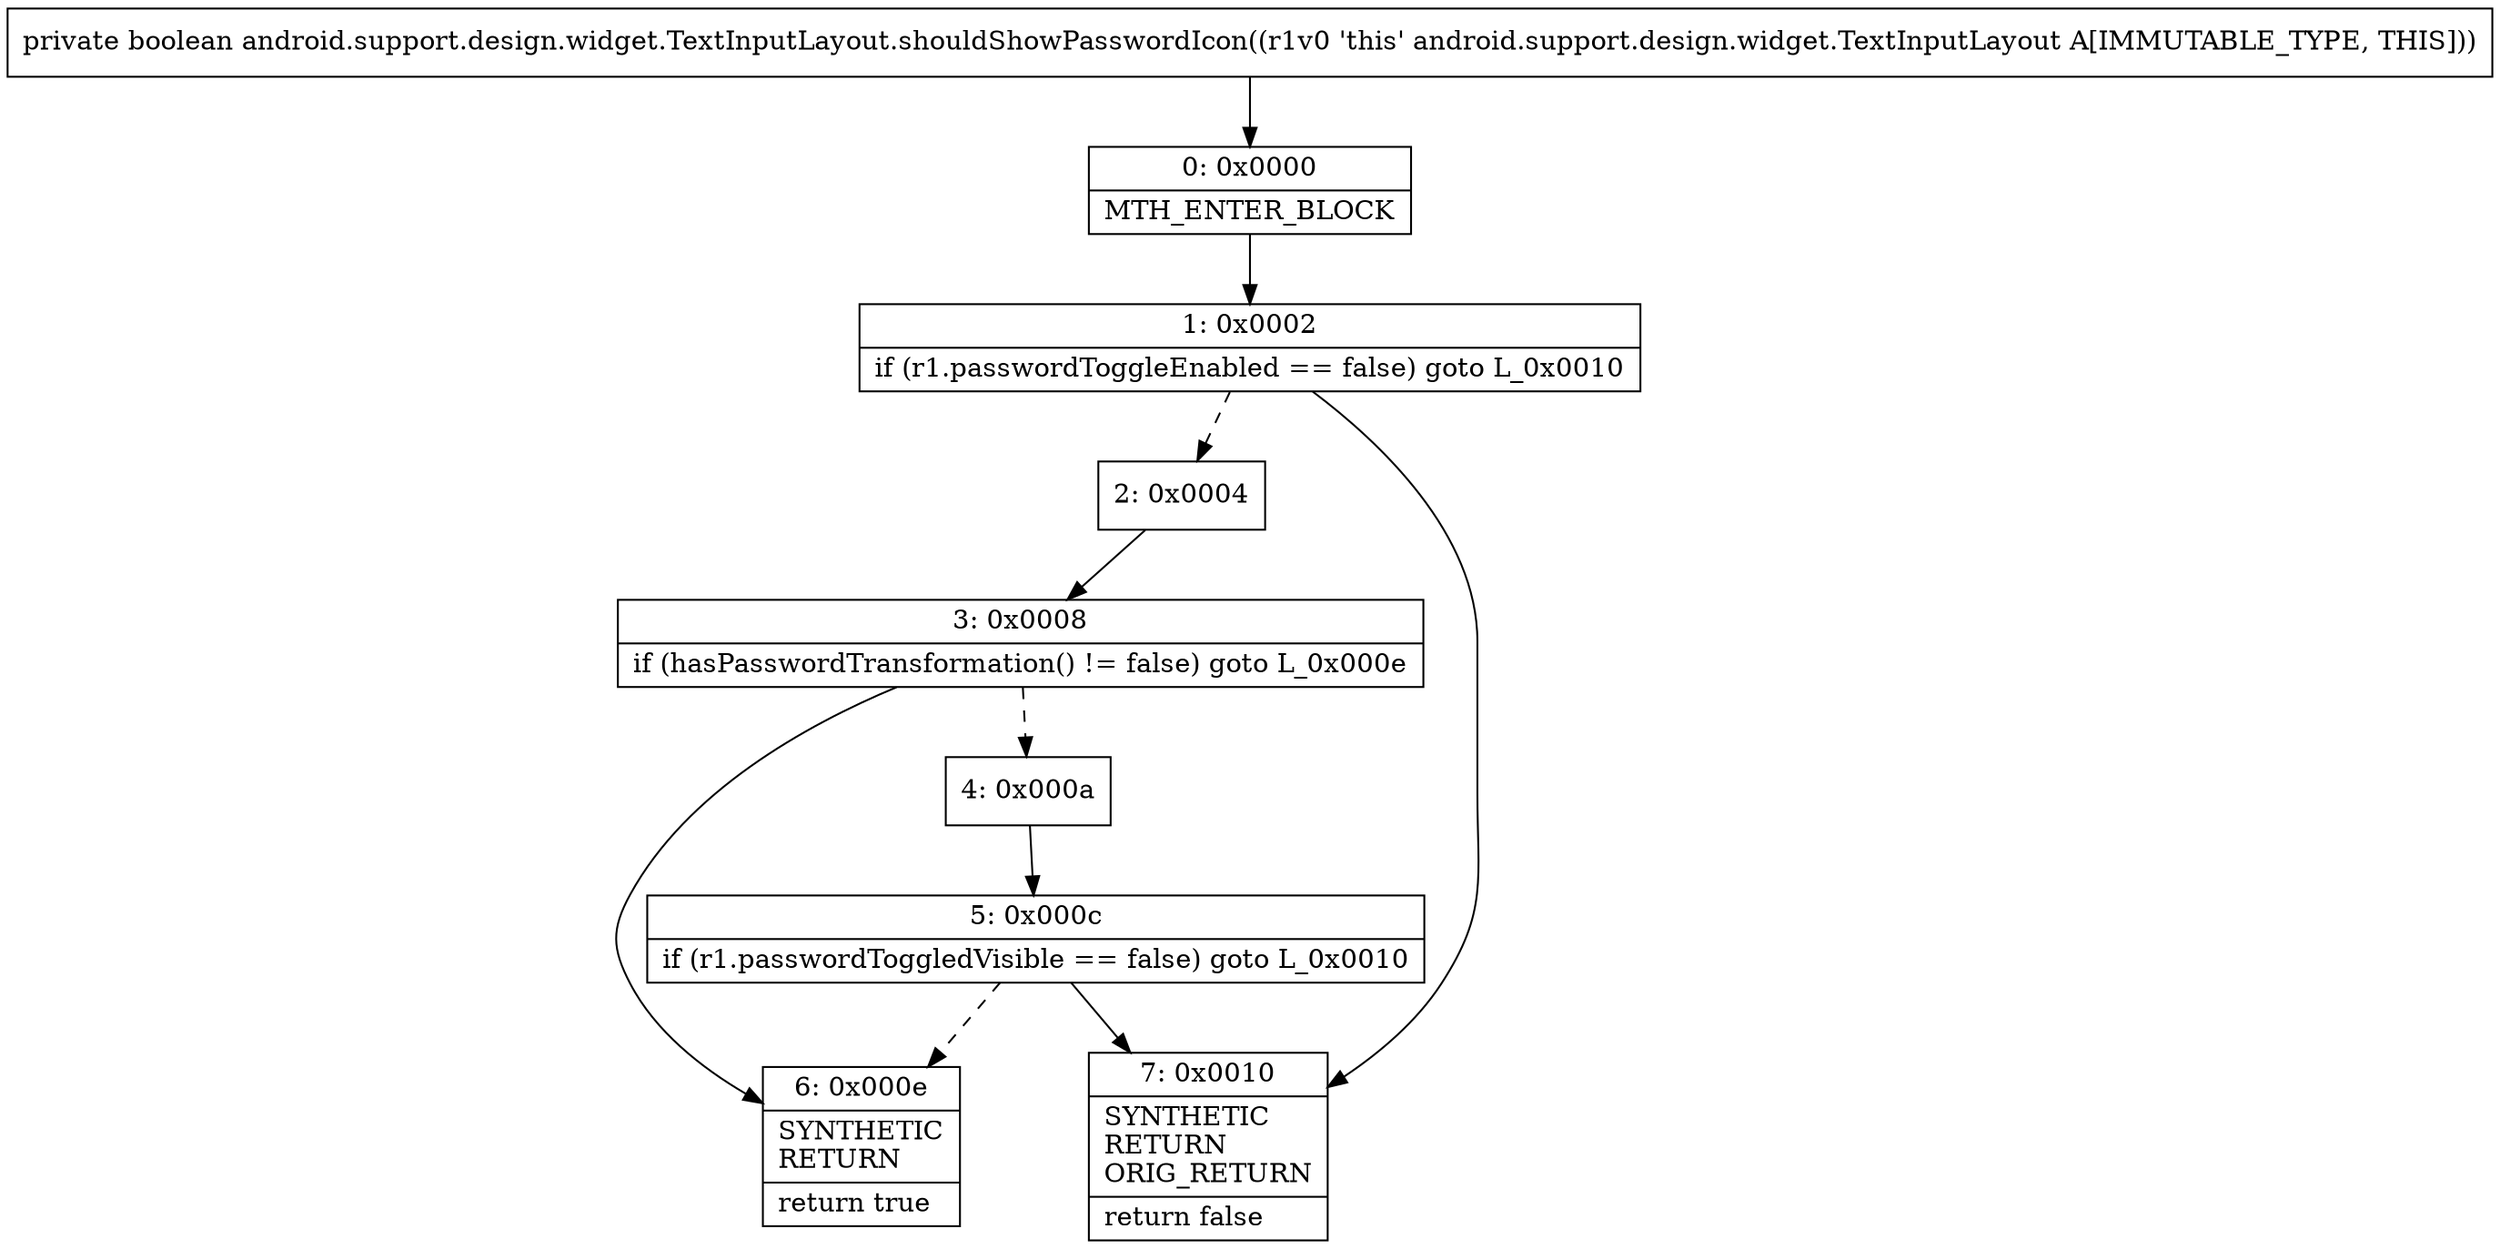 digraph "CFG forandroid.support.design.widget.TextInputLayout.shouldShowPasswordIcon()Z" {
Node_0 [shape=record,label="{0\:\ 0x0000|MTH_ENTER_BLOCK\l}"];
Node_1 [shape=record,label="{1\:\ 0x0002|if (r1.passwordToggleEnabled == false) goto L_0x0010\l}"];
Node_2 [shape=record,label="{2\:\ 0x0004}"];
Node_3 [shape=record,label="{3\:\ 0x0008|if (hasPasswordTransformation() != false) goto L_0x000e\l}"];
Node_4 [shape=record,label="{4\:\ 0x000a}"];
Node_5 [shape=record,label="{5\:\ 0x000c|if (r1.passwordToggledVisible == false) goto L_0x0010\l}"];
Node_6 [shape=record,label="{6\:\ 0x000e|SYNTHETIC\lRETURN\l|return true\l}"];
Node_7 [shape=record,label="{7\:\ 0x0010|SYNTHETIC\lRETURN\lORIG_RETURN\l|return false\l}"];
MethodNode[shape=record,label="{private boolean android.support.design.widget.TextInputLayout.shouldShowPasswordIcon((r1v0 'this' android.support.design.widget.TextInputLayout A[IMMUTABLE_TYPE, THIS])) }"];
MethodNode -> Node_0;
Node_0 -> Node_1;
Node_1 -> Node_2[style=dashed];
Node_1 -> Node_7;
Node_2 -> Node_3;
Node_3 -> Node_4[style=dashed];
Node_3 -> Node_6;
Node_4 -> Node_5;
Node_5 -> Node_6[style=dashed];
Node_5 -> Node_7;
}

